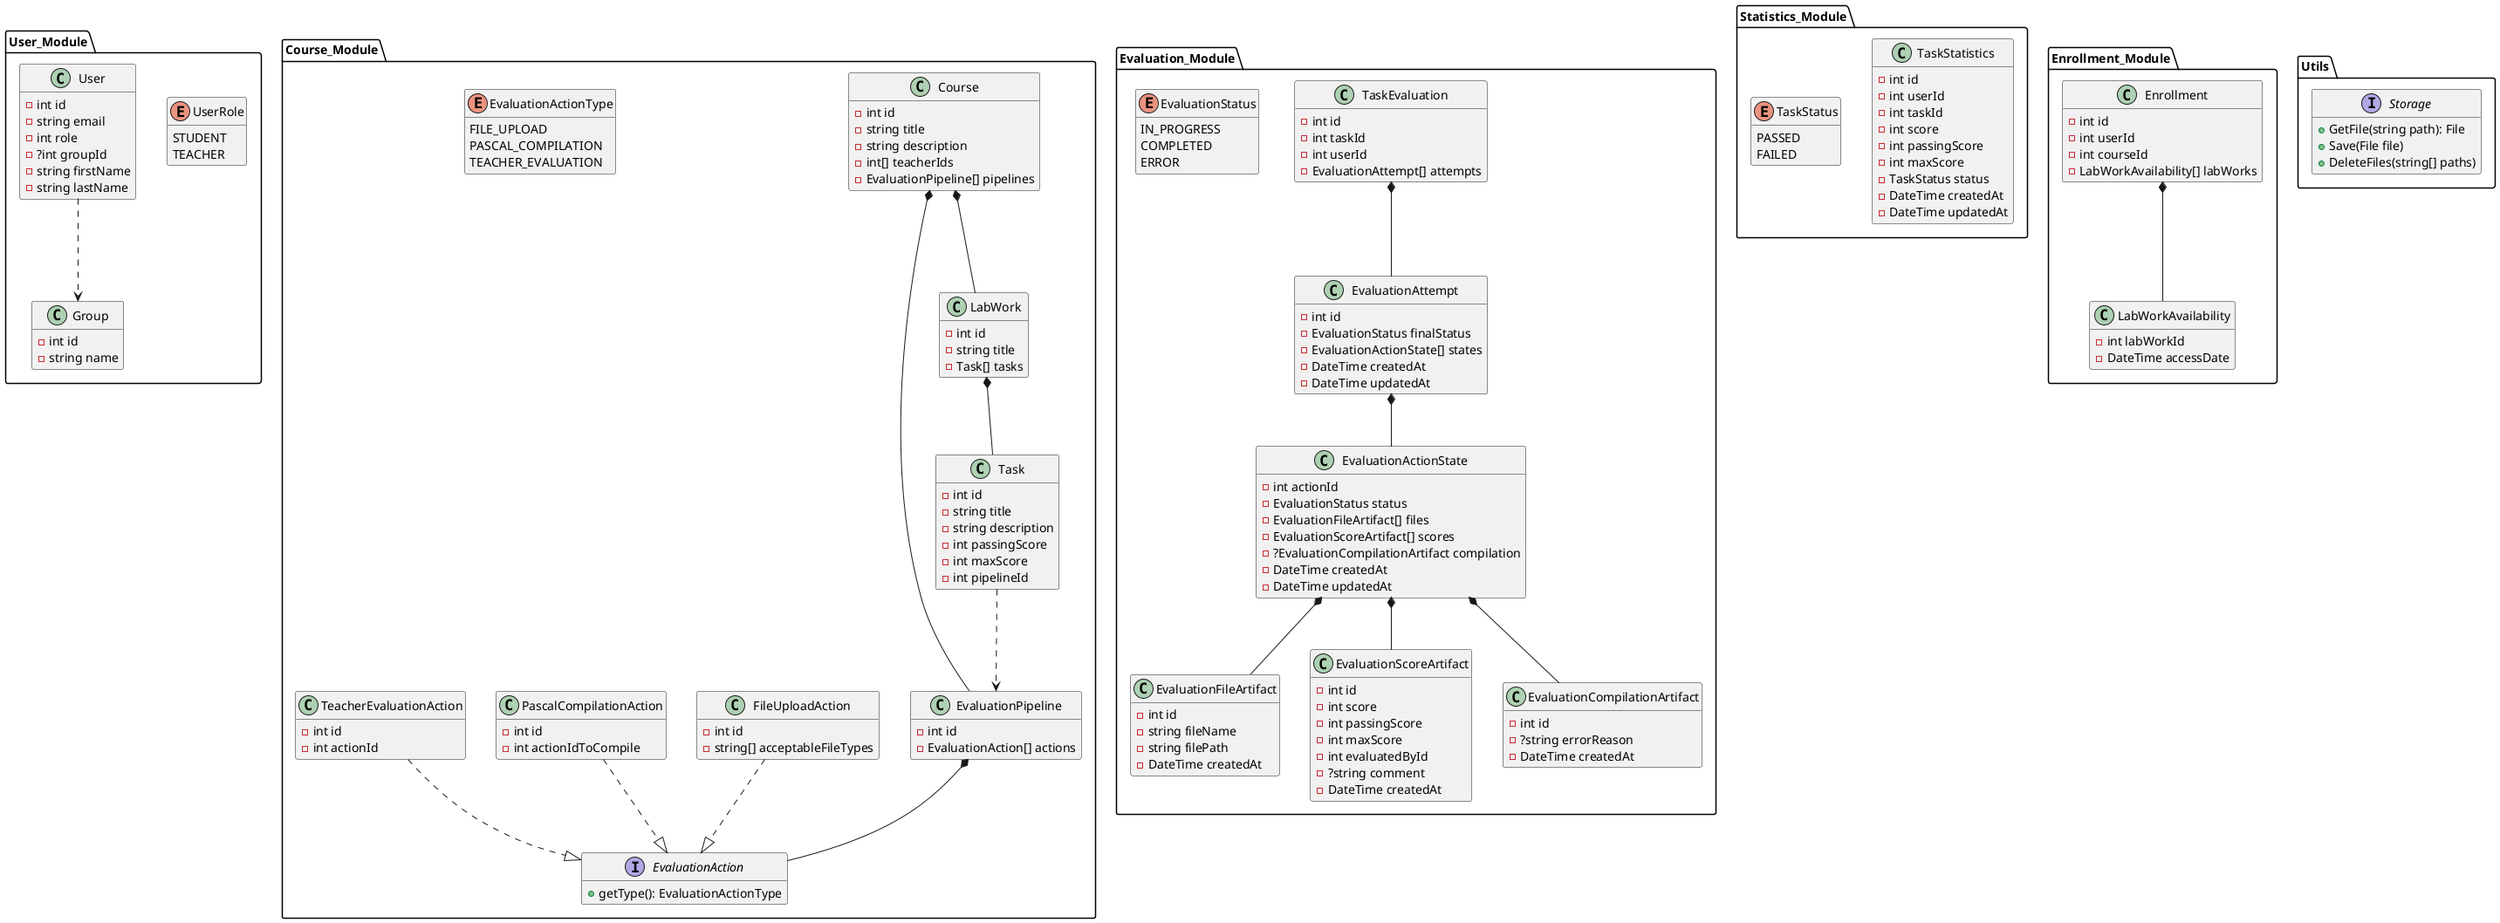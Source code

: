 Use this website to view the scheme
http://www.plantuml.com/plantuml

@startuml
hide empty fields
hide empty methods

namespace User_Module {

enum UserRole {
 STUDENT
 TEACHER
}

class User {
 -int id
 -string email
 -int role
 -?int groupId
 -string firstName
 -string lastName
}

class Group {
 -int id
 -string name
}

User ..> Group

}

namespace Course_Module {

class Task {
 -int id
 -string title
 -string description
 -int passingScore
 -int maxScore
 -int pipelineId
}

Task ..> EvaluationPipeline

class LabWork {
 -int id
 -string title
 -Task[] tasks
}

LabWork *-- Task

class Course {
 -int id
 -string title
 -string description
 -int[] teacherIds
 -EvaluationPipeline[] pipelines
}

Course *-- LabWork

interface EvaluationAction {
 +getType(): EvaluationActionType
}

class FileUploadAction {
 -int id
 -string[] acceptableFileTypes
}

FileUploadAction ..|> EvaluationAction

class PascalCompilationAction {
 -int id
 -int actionIdToCompile
}

PascalCompilationAction ..|> EvaluationAction

class TeacherEvaluationAction {
 -int id
 -int actionId
}

TeacherEvaluationAction ..|> EvaluationAction

enum EvaluationActionType {
 FILE_UPLOAD
 PASCAL_COMPILATION
 TEACHER_EVALUATION
}

class EvaluationPipeline {
 -int id
 -EvaluationAction[] actions
}

Course *-- EvaluationPipeline
EvaluationPipeline *-- EvaluationAction

}

namespace Evaluation_Module {

class TaskEvaluation {
 -int id
 -int taskId
 -int userId
 -EvaluationAttempt[] attempts
}

class EvaluationAttempt {
 -int id
 -EvaluationStatus finalStatus
 -EvaluationActionState[] states
 -DateTime createdAt
 -DateTime updatedAt
}

TaskEvaluation *-- EvaluationAttempt

class EvaluationActionState {
 -int actionId
 -EvaluationStatus status
 -EvaluationFileArtifact[] files
 -EvaluationScoreArtifact[] scores
 -?EvaluationCompilationArtifact compilation
 -DateTime createdAt
 -DateTime updatedAt
}

EvaluationAttempt *-- EvaluationActionState

class EvaluationFileArtifact {
 -int id
 -string fileName
 -string filePath
 -DateTime createdAt
}

EvaluationActionState *-- EvaluationFileArtifact

class EvaluationScoreArtifact {
 -int id
 -int score
 -int passingScore
 -int maxScore
 -int evaluatedById
 -?string comment
 -DateTime createdAt
}

EvaluationActionState *-- EvaluationScoreArtifact

class EvaluationCompilationArtifact {
 -int id
 -?string errorReason
 -DateTime createdAt
}

EvaluationActionState *-- EvaluationCompilationArtifact

enum EvaluationStatus {
 IN_PROGRESS
 COMPLETED
 ERROR
}

}

namespace Statistics_Module {

class TaskStatistics {
 -int id
 -int userId
 -int taskId
 -int score
 -int passingScore
 -int maxScore
 -TaskStatus status
 -DateTime createdAt
 -DateTime updatedAt
}

enum TaskStatus {
 PASSED
 FAILED
}

}

namespace Enrollment_Module {

class Enrollment {
 -int id
 -int userId
 -int courseId
 -LabWorkAvailability[] labWorks
}

class LabWorkAvailability {
 -int labWorkId
 -DateTime accessDate
}

Enrollment *-- LabWorkAvailability

}

namespace Utils {

interface Storage {
 +GetFile(string path): File
 +Save(File file)
 +DeleteFiles(string[] paths)
}

}

@enduml